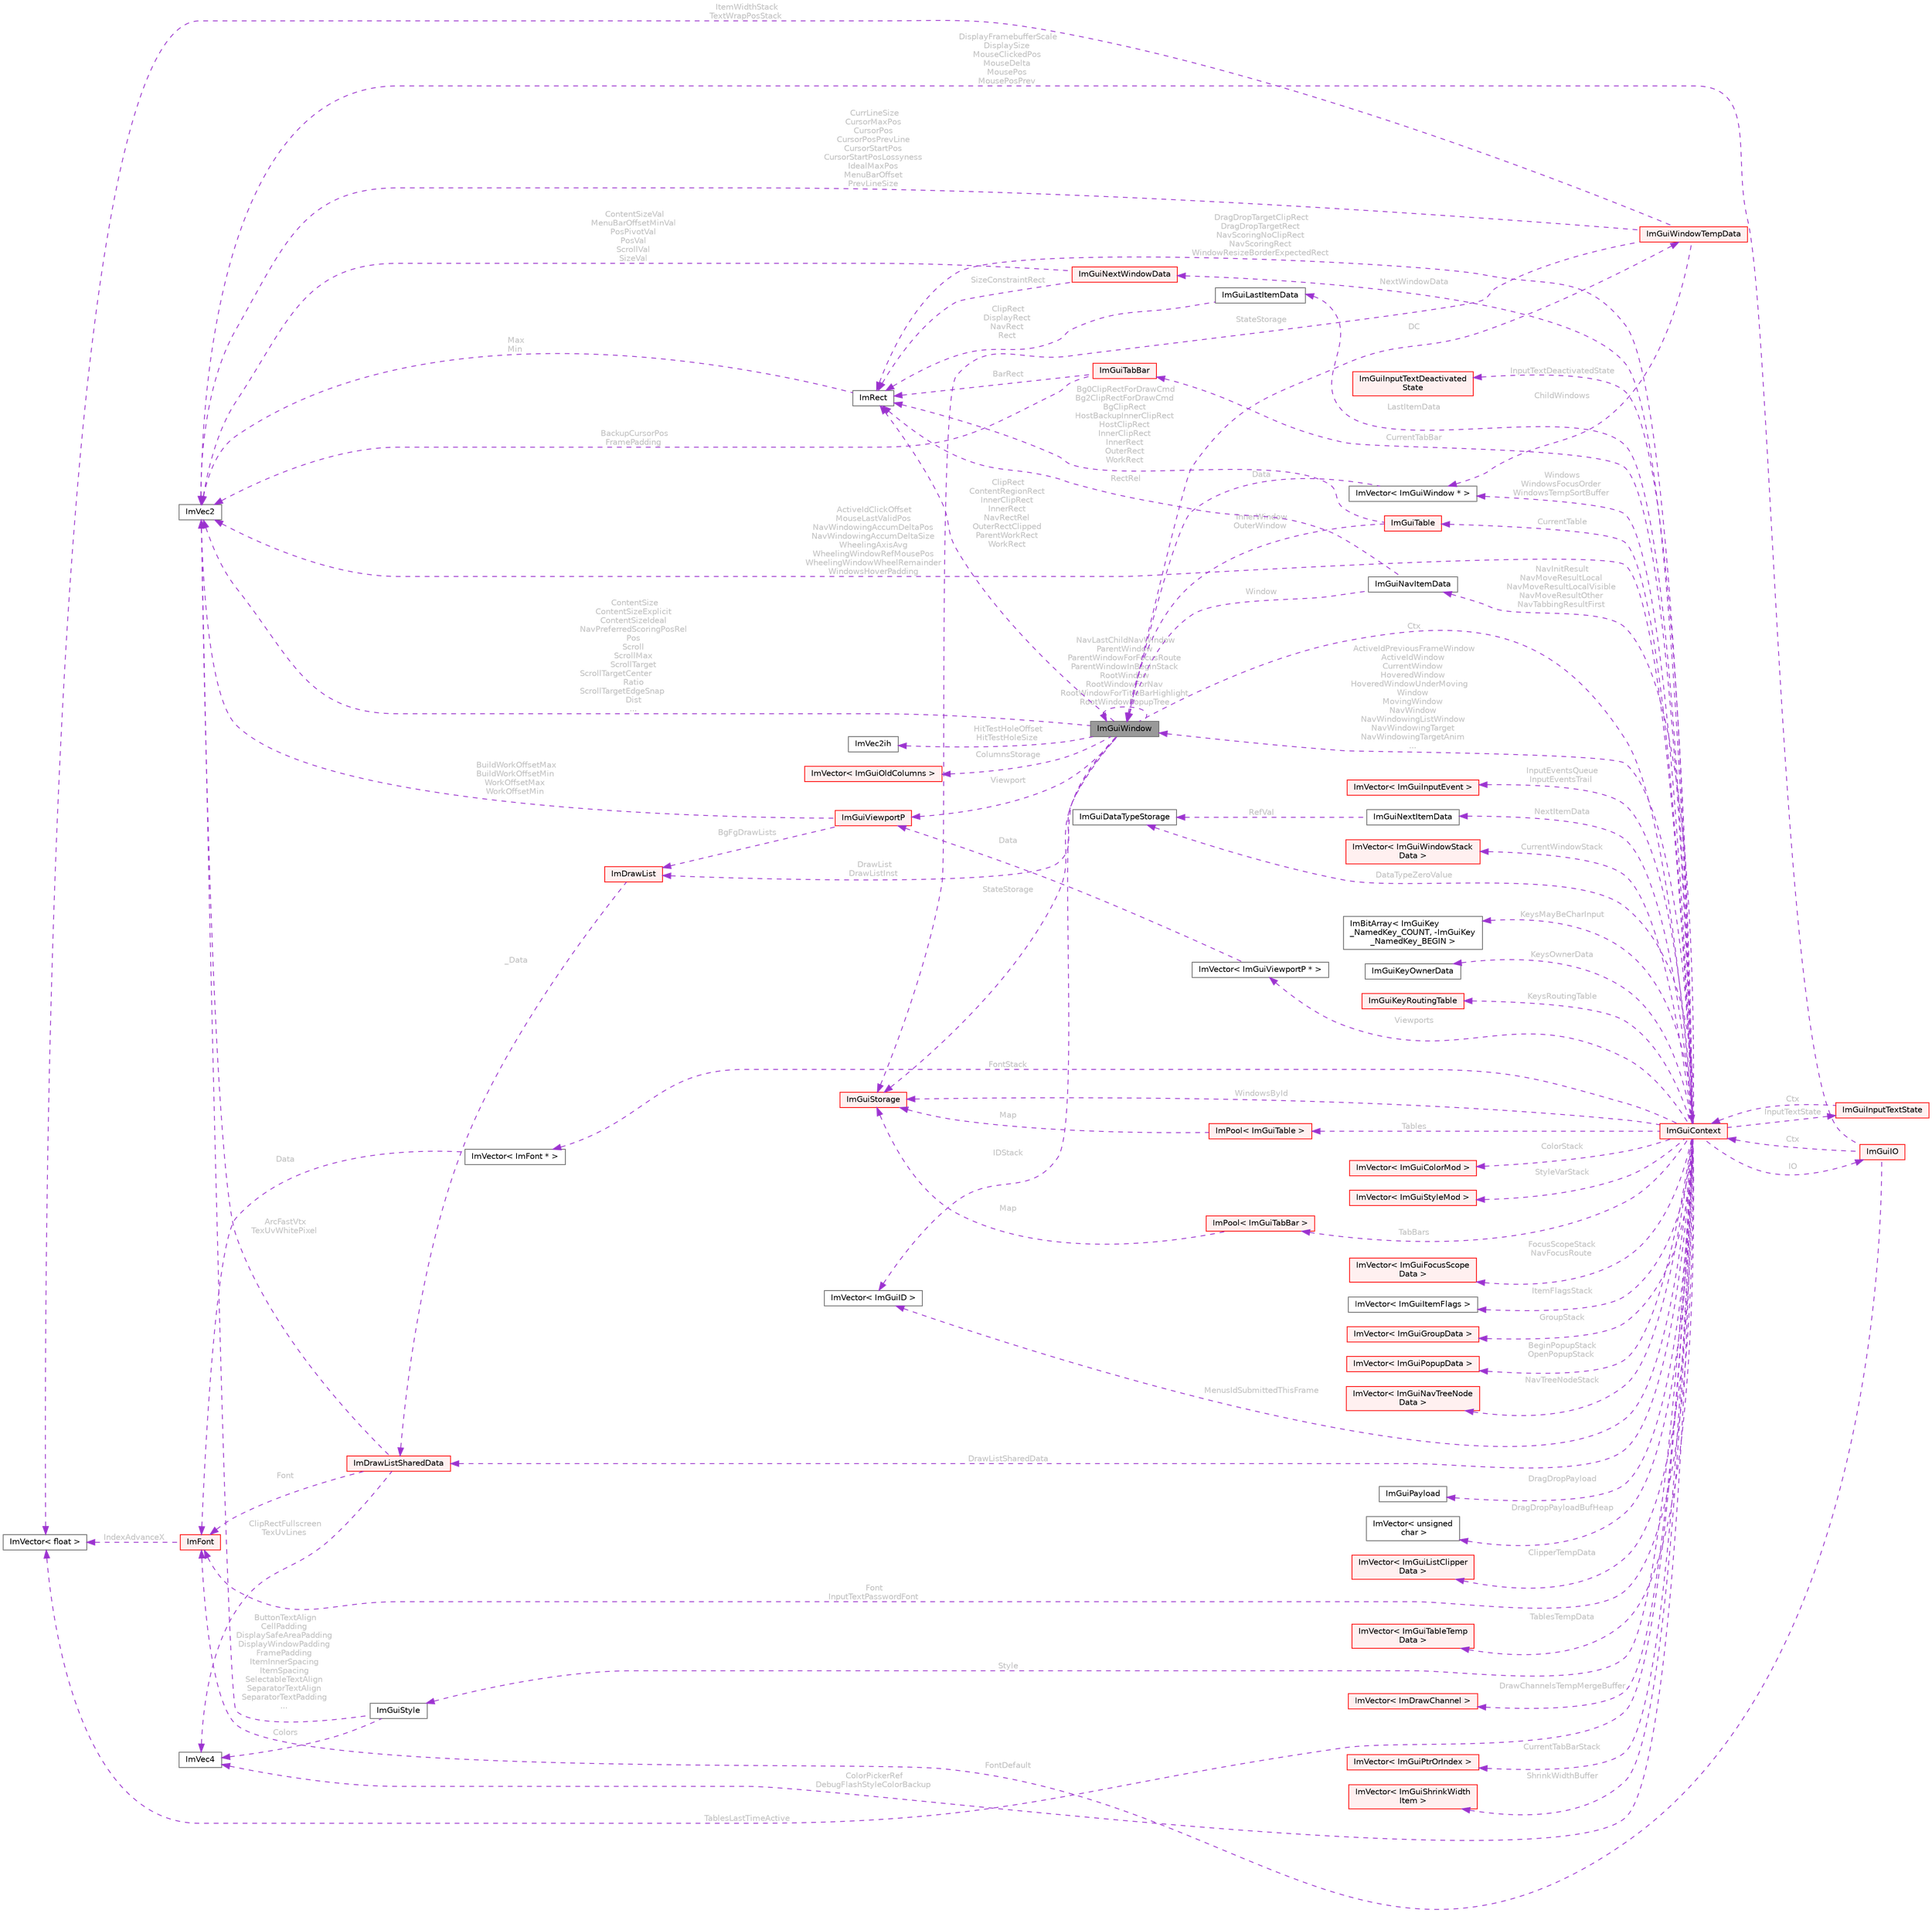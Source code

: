 digraph "ImGuiWindow"
{
 // LATEX_PDF_SIZE
  bgcolor="transparent";
  edge [fontname=Helvetica,fontsize=10,labelfontname=Helvetica,labelfontsize=10];
  node [fontname=Helvetica,fontsize=10,shape=box,height=0.2,width=0.4];
  rankdir="LR";
  Node1 [id="Node000001",label="ImGuiWindow",height=0.2,width=0.4,color="gray40", fillcolor="grey60", style="filled", fontcolor="black",tooltip=" "];
  Node2 -> Node1 [id="edge1_Node000001_Node000002",dir="back",color="darkorchid3",style="dashed",tooltip=" ",label=" Ctx",fontcolor="grey" ];
  Node2 [id="Node000002",label="ImGuiContext",height=0.2,width=0.4,color="red", fillcolor="#FFF0F0", style="filled",URL="$structImGuiContext.html",tooltip=" "];
  Node3 -> Node2 [id="edge2_Node000002_Node000003",dir="back",color="darkorchid3",style="dashed",tooltip=" ",label=" IO",fontcolor="grey" ];
  Node3 [id="Node000003",label="ImGuiIO",height=0.2,width=0.4,color="red", fillcolor="#FFF0F0", style="filled",URL="$structImGuiIO.html",tooltip=" "];
  Node4 -> Node3 [id="edge3_Node000003_Node000004",dir="back",color="darkorchid3",style="dashed",tooltip=" ",label=" DisplayFramebufferScale\nDisplaySize\nMouseClickedPos\nMouseDelta\nMousePos\nMousePosPrev",fontcolor="grey" ];
  Node4 [id="Node000004",label="ImVec2",height=0.2,width=0.4,color="gray40", fillcolor="white", style="filled",URL="$structImVec2.html",tooltip=" "];
  Node7 -> Node3 [id="edge4_Node000003_Node000007",dir="back",color="darkorchid3",style="dashed",tooltip=" ",label=" FontDefault",fontcolor="grey" ];
  Node7 [id="Node000007",label="ImFont",height=0.2,width=0.4,color="red", fillcolor="#FFF0F0", style="filled",URL="$structImFont.html",tooltip=" "];
  Node8 -> Node7 [id="edge5_Node000007_Node000008",dir="back",color="darkorchid3",style="dashed",tooltip=" ",label=" IndexAdvanceX",fontcolor="grey" ];
  Node8 [id="Node000008",label="ImVector\< float \>",height=0.2,width=0.4,color="gray40", fillcolor="white", style="filled",URL="$structImVector.html",tooltip=" "];
  Node2 -> Node3 [id="edge6_Node000003_Node000002",dir="back",color="darkorchid3",style="dashed",tooltip=" ",label=" Ctx",fontcolor="grey" ];
  Node19 -> Node2 [id="edge7_Node000002_Node000019",dir="back",color="darkorchid3",style="dashed",tooltip=" ",label=" Style",fontcolor="grey" ];
  Node19 [id="Node000019",label="ImGuiStyle",height=0.2,width=0.4,color="gray40", fillcolor="white", style="filled",URL="$structImGuiStyle.html",tooltip=" "];
  Node4 -> Node19 [id="edge8_Node000019_Node000004",dir="back",color="darkorchid3",style="dashed",tooltip=" ",label=" ButtonTextAlign\nCellPadding\nDisplaySafeAreaPadding\nDisplayWindowPadding\nFramePadding\nItemInnerSpacing\nItemSpacing\nSelectableTextAlign\nSeparatorTextAlign\nSeparatorTextPadding\n...",fontcolor="grey" ];
  Node16 -> Node19 [id="edge9_Node000019_Node000016",dir="back",color="darkorchid3",style="dashed",tooltip=" ",label=" Colors",fontcolor="grey" ];
  Node16 [id="Node000016",label="ImVec4",height=0.2,width=0.4,color="gray40", fillcolor="white", style="filled",URL="$structImVec4.html",tooltip=" "];
  Node7 -> Node2 [id="edge10_Node000002_Node000007",dir="back",color="darkorchid3",style="dashed",tooltip=" ",label=" Font\nInputTextPasswordFont",fontcolor="grey" ];
  Node20 -> Node2 [id="edge11_Node000002_Node000020",dir="back",color="darkorchid3",style="dashed",tooltip=" ",label=" DrawListSharedData",fontcolor="grey" ];
  Node20 [id="Node000020",label="ImDrawListSharedData",height=0.2,width=0.4,color="red", fillcolor="#FFF0F0", style="filled",URL="$structImDrawListSharedData.html",tooltip=" "];
  Node4 -> Node20 [id="edge12_Node000020_Node000004",dir="back",color="darkorchid3",style="dashed",tooltip=" ",label=" ArcFastVtx\nTexUvWhitePixel",fontcolor="grey" ];
  Node7 -> Node20 [id="edge13_Node000020_Node000007",dir="back",color="darkorchid3",style="dashed",tooltip=" ",label=" Font",fontcolor="grey" ];
  Node16 -> Node20 [id="edge14_Node000020_Node000016",dir="back",color="darkorchid3",style="dashed",tooltip=" ",label=" ClipRectFullscreen\nTexUvLines",fontcolor="grey" ];
  Node22 -> Node2 [id="edge15_Node000002_Node000022",dir="back",color="darkorchid3",style="dashed",tooltip=" ",label=" InputEventsQueue\nInputEventsTrail",fontcolor="grey" ];
  Node22 [id="Node000022",label="ImVector\< ImGuiInputEvent \>",height=0.2,width=0.4,color="red", fillcolor="#FFF0F0", style="filled",URL="$structImVector.html",tooltip=" "];
  Node30 -> Node2 [id="edge16_Node000002_Node000030",dir="back",color="darkorchid3",style="dashed",tooltip=" ",label=" Windows\nWindowsFocusOrder\nWindowsTempSortBuffer",fontcolor="grey" ];
  Node30 [id="Node000030",label="ImVector\< ImGuiWindow * \>",height=0.2,width=0.4,color="gray40", fillcolor="white", style="filled",URL="$structImVector.html",tooltip=" "];
  Node1 -> Node30 [id="edge17_Node000030_Node000001",dir="back",color="darkorchid3",style="dashed",tooltip=" ",label=" Data",fontcolor="grey" ];
  Node31 -> Node2 [id="edge18_Node000002_Node000031",dir="back",color="darkorchid3",style="dashed",tooltip=" ",label=" CurrentWindowStack",fontcolor="grey" ];
  Node31 [id="Node000031",label="ImVector\< ImGuiWindowStack\lData \>",height=0.2,width=0.4,color="red", fillcolor="#FFF0F0", style="filled",URL="$structImVector.html",tooltip=" "];
  Node36 -> Node2 [id="edge19_Node000002_Node000036",dir="back",color="darkorchid3",style="dashed",tooltip=" ",label=" WindowsById",fontcolor="grey" ];
  Node36 [id="Node000036",label="ImGuiStorage",height=0.2,width=0.4,color="red", fillcolor="#FFF0F0", style="filled",URL="$structImGuiStorage.html",tooltip=" "];
  Node4 -> Node2 [id="edge20_Node000002_Node000004",dir="back",color="darkorchid3",style="dashed",tooltip=" ",label=" ActiveIdClickOffset\nMouseLastValidPos\nNavWindowingAccumDeltaPos\nNavWindowingAccumDeltaSize\nWheelingAxisAvg\nWheelingWindowRefMousePos\nWheelingWindowWheelRemainder\nWindowsHoverPadding",fontcolor="grey" ];
  Node1 -> Node2 [id="edge21_Node000002_Node000001",dir="back",color="darkorchid3",style="dashed",tooltip=" ",label=" ActiveIdPreviousFrameWindow\nActiveIdWindow\nCurrentWindow\nHoveredWindow\nHoveredWindowUnderMoving\lWindow\nMovingWindow\nNavWindow\nNavWindowingListWindow\nNavWindowingTarget\nNavWindowingTargetAnim\n...",fontcolor="grey" ];
  Node39 -> Node2 [id="edge22_Node000002_Node000039",dir="back",color="darkorchid3",style="dashed",tooltip=" ",label=" KeysMayBeCharInput",fontcolor="grey" ];
  Node39 [id="Node000039",label="ImBitArray\< ImGuiKey\l_NamedKey_COUNT, -ImGuiKey\l_NamedKey_BEGIN \>",height=0.2,width=0.4,color="gray40", fillcolor="white", style="filled",URL="$structImBitArray.html",tooltip=" "];
  Node40 -> Node2 [id="edge23_Node000002_Node000040",dir="back",color="darkorchid3",style="dashed",tooltip=" ",label=" KeysOwnerData",fontcolor="grey" ];
  Node40 [id="Node000040",label="ImGuiKeyOwnerData",height=0.2,width=0.4,color="gray40", fillcolor="white", style="filled",URL="$structImGuiKeyOwnerData.html",tooltip=" "];
  Node41 -> Node2 [id="edge24_Node000002_Node000041",dir="back",color="darkorchid3",style="dashed",tooltip=" ",label=" KeysRoutingTable",fontcolor="grey" ];
  Node41 [id="Node000041",label="ImGuiKeyRoutingTable",height=0.2,width=0.4,color="red", fillcolor="#FFF0F0", style="filled",URL="$structImGuiKeyRoutingTable.html",tooltip=" "];
  Node44 -> Node2 [id="edge25_Node000002_Node000044",dir="back",color="darkorchid3",style="dashed",tooltip=" ",label=" NextItemData",fontcolor="grey" ];
  Node44 [id="Node000044",label="ImGuiNextItemData",height=0.2,width=0.4,color="gray40", fillcolor="white", style="filled",URL="$structImGuiNextItemData.html",tooltip=" "];
  Node45 -> Node44 [id="edge26_Node000044_Node000045",dir="back",color="darkorchid3",style="dashed",tooltip=" ",label=" RefVal",fontcolor="grey" ];
  Node45 [id="Node000045",label="ImGuiDataTypeStorage",height=0.2,width=0.4,color="gray40", fillcolor="white", style="filled",URL="$structImGuiDataTypeStorage.html",tooltip=" "];
  Node33 -> Node2 [id="edge27_Node000002_Node000033",dir="back",color="darkorchid3",style="dashed",tooltip=" ",label=" LastItemData",fontcolor="grey" ];
  Node33 [id="Node000033",label="ImGuiLastItemData",height=0.2,width=0.4,color="gray40", fillcolor="white", style="filled",URL="$structImGuiLastItemData.html",tooltip=" "];
  Node34 -> Node33 [id="edge28_Node000033_Node000034",dir="back",color="darkorchid3",style="dashed",tooltip=" ",label=" ClipRect\nDisplayRect\nNavRect\nRect",fontcolor="grey" ];
  Node34 [id="Node000034",label="ImRect",height=0.2,width=0.4,color="gray40", fillcolor="white", style="filled",URL="$structImRect.html",tooltip=" "];
  Node4 -> Node34 [id="edge29_Node000034_Node000004",dir="back",color="darkorchid3",style="dashed",tooltip=" ",label=" Max\nMin",fontcolor="grey" ];
  Node46 -> Node2 [id="edge30_Node000002_Node000046",dir="back",color="darkorchid3",style="dashed",tooltip=" ",label=" NextWindowData",fontcolor="grey" ];
  Node46 [id="Node000046",label="ImGuiNextWindowData",height=0.2,width=0.4,color="red", fillcolor="#FFF0F0", style="filled",URL="$structImGuiNextWindowData.html",tooltip=" "];
  Node4 -> Node46 [id="edge31_Node000046_Node000004",dir="back",color="darkorchid3",style="dashed",tooltip=" ",label=" ContentSizeVal\nMenuBarOffsetMinVal\nPosPivotVal\nPosVal\nScrollVal\nSizeVal",fontcolor="grey" ];
  Node34 -> Node46 [id="edge32_Node000046_Node000034",dir="back",color="darkorchid3",style="dashed",tooltip=" ",label=" SizeConstraintRect",fontcolor="grey" ];
  Node48 -> Node2 [id="edge33_Node000002_Node000048",dir="back",color="darkorchid3",style="dashed",tooltip=" ",label=" ColorStack",fontcolor="grey" ];
  Node48 [id="Node000048",label="ImVector\< ImGuiColorMod \>",height=0.2,width=0.4,color="red", fillcolor="#FFF0F0", style="filled",URL="$structImVector.html",tooltip=" "];
  Node50 -> Node2 [id="edge34_Node000002_Node000050",dir="back",color="darkorchid3",style="dashed",tooltip=" ",label=" StyleVarStack",fontcolor="grey" ];
  Node50 [id="Node000050",label="ImVector\< ImGuiStyleMod \>",height=0.2,width=0.4,color="red", fillcolor="#FFF0F0", style="filled",URL="$structImVector.html",tooltip=" "];
  Node6 -> Node2 [id="edge35_Node000002_Node000006",dir="back",color="darkorchid3",style="dashed",tooltip=" ",label=" FontStack",fontcolor="grey" ];
  Node6 [id="Node000006",label="ImVector\< ImFont * \>",height=0.2,width=0.4,color="gray40", fillcolor="white", style="filled",URL="$structImVector.html",tooltip=" "];
  Node7 -> Node6 [id="edge36_Node000006_Node000007",dir="back",color="darkorchid3",style="dashed",tooltip=" ",label=" Data",fontcolor="grey" ];
  Node52 -> Node2 [id="edge37_Node000002_Node000052",dir="back",color="darkorchid3",style="dashed",tooltip=" ",label=" FocusScopeStack\nNavFocusRoute",fontcolor="grey" ];
  Node52 [id="Node000052",label="ImVector\< ImGuiFocusScope\lData \>",height=0.2,width=0.4,color="red", fillcolor="#FFF0F0", style="filled",URL="$structImVector.html",tooltip=" "];
  Node54 -> Node2 [id="edge38_Node000002_Node000054",dir="back",color="darkorchid3",style="dashed",tooltip=" ",label=" ItemFlagsStack",fontcolor="grey" ];
  Node54 [id="Node000054",label="ImVector\< ImGuiItemFlags \>",height=0.2,width=0.4,color="gray40", fillcolor="white", style="filled",URL="$structImVector.html",tooltip=" "];
  Node55 -> Node2 [id="edge39_Node000002_Node000055",dir="back",color="darkorchid3",style="dashed",tooltip=" ",label=" GroupStack",fontcolor="grey" ];
  Node55 [id="Node000055",label="ImVector\< ImGuiGroupData \>",height=0.2,width=0.4,color="red", fillcolor="#FFF0F0", style="filled",URL="$structImVector.html",tooltip=" "];
  Node58 -> Node2 [id="edge40_Node000002_Node000058",dir="back",color="darkorchid3",style="dashed",tooltip=" ",label=" BeginPopupStack\nOpenPopupStack",fontcolor="grey" ];
  Node58 [id="Node000058",label="ImVector\< ImGuiPopupData \>",height=0.2,width=0.4,color="red", fillcolor="#FFF0F0", style="filled",URL="$structImVector.html",tooltip=" "];
  Node60 -> Node2 [id="edge41_Node000002_Node000060",dir="back",color="darkorchid3",style="dashed",tooltip=" ",label=" NavTreeNodeStack",fontcolor="grey" ];
  Node60 [id="Node000060",label="ImVector\< ImGuiNavTreeNode\lData \>",height=0.2,width=0.4,color="red", fillcolor="#FFF0F0", style="filled",URL="$structImVector.html",tooltip=" "];
  Node62 -> Node2 [id="edge42_Node000002_Node000062",dir="back",color="darkorchid3",style="dashed",tooltip=" ",label=" Viewports",fontcolor="grey" ];
  Node62 [id="Node000062",label="ImVector\< ImGuiViewportP * \>",height=0.2,width=0.4,color="gray40", fillcolor="white", style="filled",URL="$structImVector.html",tooltip=" "];
  Node63 -> Node62 [id="edge43_Node000062_Node000063",dir="back",color="darkorchid3",style="dashed",tooltip=" ",label=" Data",fontcolor="grey" ];
  Node63 [id="Node000063",label="ImGuiViewportP",height=0.2,width=0.4,color="red", fillcolor="#FFF0F0", style="filled",URL="$structImGuiViewportP.html",tooltip=" "];
  Node65 -> Node63 [id="edge44_Node000063_Node000065",dir="back",color="darkorchid3",style="dashed",tooltip=" ",label=" BgFgDrawLists",fontcolor="grey" ];
  Node65 [id="Node000065",label="ImDrawList",height=0.2,width=0.4,color="red", fillcolor="#FFF0F0", style="filled",URL="$structImDrawList.html",tooltip=" "];
  Node20 -> Node65 [id="edge45_Node000065_Node000020",dir="back",color="darkorchid3",style="dashed",tooltip=" ",label=" _Data",fontcolor="grey" ];
  Node4 -> Node63 [id="edge46_Node000063_Node000004",dir="back",color="darkorchid3",style="dashed",tooltip=" ",label=" BuildWorkOffsetMax\nBuildWorkOffsetMin\nWorkOffsetMax\nWorkOffsetMin",fontcolor="grey" ];
  Node80 -> Node2 [id="edge47_Node000002_Node000080",dir="back",color="darkorchid3",style="dashed",tooltip=" ",label=" NavInitResult\nNavMoveResultLocal\nNavMoveResultLocalVisible\nNavMoveResultOther\nNavTabbingResultFirst",fontcolor="grey" ];
  Node80 [id="Node000080",label="ImGuiNavItemData",height=0.2,width=0.4,color="gray40", fillcolor="white", style="filled",URL="$structImGuiNavItemData.html",tooltip=" "];
  Node1 -> Node80 [id="edge48_Node000080_Node000001",dir="back",color="darkorchid3",style="dashed",tooltip=" ",label=" Window",fontcolor="grey" ];
  Node34 -> Node80 [id="edge49_Node000080_Node000034",dir="back",color="darkorchid3",style="dashed",tooltip=" ",label=" RectRel",fontcolor="grey" ];
  Node34 -> Node2 [id="edge50_Node000002_Node000034",dir="back",color="darkorchid3",style="dashed",tooltip=" ",label=" DragDropTargetClipRect\nDragDropTargetRect\nNavScoringNoClipRect\nNavScoringRect\nWindowResizeBorderExpectedRect",fontcolor="grey" ];
  Node81 -> Node2 [id="edge51_Node000002_Node000081",dir="back",color="darkorchid3",style="dashed",tooltip=" ",label=" DragDropPayload",fontcolor="grey" ];
  Node81 [id="Node000081",label="ImGuiPayload",height=0.2,width=0.4,color="gray40", fillcolor="white", style="filled",URL="$structImGuiPayload.html",tooltip=" "];
  Node82 -> Node2 [id="edge52_Node000002_Node000082",dir="back",color="darkorchid3",style="dashed",tooltip=" ",label=" DragDropPayloadBufHeap",fontcolor="grey" ];
  Node82 [id="Node000082",label="ImVector\< unsigned\l char \>",height=0.2,width=0.4,color="gray40", fillcolor="white", style="filled",URL="$structImVector.html",tooltip=" "];
  Node83 -> Node2 [id="edge53_Node000002_Node000083",dir="back",color="darkorchid3",style="dashed",tooltip=" ",label=" ClipperTempData",fontcolor="grey" ];
  Node83 [id="Node000083",label="ImVector\< ImGuiListClipper\lData \>",height=0.2,width=0.4,color="red", fillcolor="#FFF0F0", style="filled",URL="$structImVector.html",tooltip=" "];
  Node88 -> Node2 [id="edge54_Node000002_Node000088",dir="back",color="darkorchid3",style="dashed",tooltip=" ",label=" CurrentTable",fontcolor="grey" ];
  Node88 [id="Node000088",label="ImGuiTable",height=0.2,width=0.4,color="red", fillcolor="#FFF0F0", style="filled",URL="$structImGuiTable.html",tooltip=" "];
  Node34 -> Node88 [id="edge55_Node000088_Node000034",dir="back",color="darkorchid3",style="dashed",tooltip=" ",label=" Bg0ClipRectForDrawCmd\nBg2ClipRectForDrawCmd\nBgClipRect\nHostBackupInnerClipRect\nHostClipRect\nInnerClipRect\nInnerRect\nOuterRect\nWorkRect",fontcolor="grey" ];
  Node1 -> Node88 [id="edge56_Node000088_Node000001",dir="back",color="darkorchid3",style="dashed",tooltip=" ",label=" InnerWindow\nOuterWindow",fontcolor="grey" ];
  Node104 -> Node2 [id="edge57_Node000002_Node000104",dir="back",color="darkorchid3",style="dashed",tooltip=" ",label=" TablesTempData",fontcolor="grey" ];
  Node104 [id="Node000104",label="ImVector\< ImGuiTableTemp\lData \>",height=0.2,width=0.4,color="red", fillcolor="#FFF0F0", style="filled",URL="$structImVector.html",tooltip=" "];
  Node105 -> Node2 [id="edge58_Node000002_Node000105",dir="back",color="darkorchid3",style="dashed",tooltip=" ",label=" Tables",fontcolor="grey" ];
  Node105 [id="Node000105",label="ImPool\< ImGuiTable \>",height=0.2,width=0.4,color="red", fillcolor="#FFF0F0", style="filled",URL="$structImPool.html",tooltip=" "];
  Node36 -> Node105 [id="edge59_Node000105_Node000036",dir="back",color="darkorchid3",style="dashed",tooltip=" ",label=" Map",fontcolor="grey" ];
  Node8 -> Node2 [id="edge60_Node000002_Node000008",dir="back",color="darkorchid3",style="dashed",tooltip=" ",label=" TablesLastTimeActive",fontcolor="grey" ];
  Node73 -> Node2 [id="edge61_Node000002_Node000073",dir="back",color="darkorchid3",style="dashed",tooltip=" ",label=" DrawChannelsTempMergeBuffer",fontcolor="grey" ];
  Node73 [id="Node000073",label="ImVector\< ImDrawChannel \>",height=0.2,width=0.4,color="red", fillcolor="#FFF0F0", style="filled",URL="$structImVector.html",tooltip=" "];
  Node107 -> Node2 [id="edge62_Node000002_Node000107",dir="back",color="darkorchid3",style="dashed",tooltip=" ",label=" CurrentTabBar",fontcolor="grey" ];
  Node107 [id="Node000107",label="ImGuiTabBar",height=0.2,width=0.4,color="red", fillcolor="#FFF0F0", style="filled",URL="$structImGuiTabBar.html",tooltip=" "];
  Node34 -> Node107 [id="edge63_Node000107_Node000034",dir="back",color="darkorchid3",style="dashed",tooltip=" ",label=" BarRect",fontcolor="grey" ];
  Node4 -> Node107 [id="edge64_Node000107_Node000004",dir="back",color="darkorchid3",style="dashed",tooltip=" ",label=" BackupCursorPos\nFramePadding",fontcolor="grey" ];
  Node110 -> Node2 [id="edge65_Node000002_Node000110",dir="back",color="darkorchid3",style="dashed",tooltip=" ",label=" TabBars",fontcolor="grey" ];
  Node110 [id="Node000110",label="ImPool\< ImGuiTabBar \>",height=0.2,width=0.4,color="red", fillcolor="#FFF0F0", style="filled",URL="$structImPool.html",tooltip=" "];
  Node36 -> Node110 [id="edge66_Node000110_Node000036",dir="back",color="darkorchid3",style="dashed",tooltip=" ",label=" Map",fontcolor="grey" ];
  Node112 -> Node2 [id="edge67_Node000002_Node000112",dir="back",color="darkorchid3",style="dashed",tooltip=" ",label=" CurrentTabBarStack",fontcolor="grey" ];
  Node112 [id="Node000112",label="ImVector\< ImGuiPtrOrIndex \>",height=0.2,width=0.4,color="red", fillcolor="#FFF0F0", style="filled",URL="$structImVector.html",tooltip=" "];
  Node114 -> Node2 [id="edge68_Node000002_Node000114",dir="back",color="darkorchid3",style="dashed",tooltip=" ",label=" ShrinkWidthBuffer",fontcolor="grey" ];
  Node114 [id="Node000114",label="ImVector\< ImGuiShrinkWidth\lItem \>",height=0.2,width=0.4,color="red", fillcolor="#FFF0F0", style="filled",URL="$structImVector.html",tooltip=" "];
  Node116 -> Node2 [id="edge69_Node000002_Node000116",dir="back",color="darkorchid3",style="dashed",tooltip=" ",label=" InputTextState",fontcolor="grey" ];
  Node116 [id="Node000116",label="ImGuiInputTextState",height=0.2,width=0.4,color="red", fillcolor="#FFF0F0", style="filled",URL="$structImGuiInputTextState.html",tooltip=" "];
  Node2 -> Node116 [id="edge70_Node000116_Node000002",dir="back",color="darkorchid3",style="dashed",tooltip=" ",label=" Ctx",fontcolor="grey" ];
  Node117 -> Node2 [id="edge71_Node000002_Node000117",dir="back",color="darkorchid3",style="dashed",tooltip=" ",label=" InputTextDeactivatedState",fontcolor="grey" ];
  Node117 [id="Node000117",label="ImGuiInputTextDeactivated\lState",height=0.2,width=0.4,color="red", fillcolor="#FFF0F0", style="filled",URL="$structImGuiInputTextDeactivatedState.html",tooltip=" "];
  Node45 -> Node2 [id="edge72_Node000002_Node000045",dir="back",color="darkorchid3",style="dashed",tooltip=" ",label=" DataTypeZeroValue",fontcolor="grey" ];
  Node16 -> Node2 [id="edge73_Node000002_Node000016",dir="back",color="darkorchid3",style="dashed",tooltip=" ",label=" ColorPickerRef\nDebugFlashStyleColorBackup",fontcolor="grey" ];
  Node119 -> Node2 [id="edge74_Node000002_Node000119",dir="back",color="darkorchid3",style="dashed",tooltip=" ",label=" MenusIdSubmittedThisFrame",fontcolor="grey" ];
  Node119 [id="Node000119",label="ImVector\< ImGuiID \>",height=0.2,width=0.4,color="gray40", fillcolor="white", style="filled",URL="$structImVector.html",tooltip=" "];
  Node63 -> Node1 [id="edge75_Node000001_Node000063",dir="back",color="darkorchid3",style="dashed",tooltip=" ",label=" Viewport",fontcolor="grey" ];
  Node4 -> Node1 [id="edge76_Node000001_Node000004",dir="back",color="darkorchid3",style="dashed",tooltip=" ",label=" ContentSize\nContentSizeExplicit\nContentSizeIdeal\nNavPreferredScoringPosRel\nPos\nScroll\nScrollMax\nScrollTarget\nScrollTargetCenter\lRatio\nScrollTargetEdgeSnap\lDist\n...",fontcolor="grey" ];
  Node119 -> Node1 [id="edge77_Node000001_Node000119",dir="back",color="darkorchid3",style="dashed",tooltip=" ",label=" IDStack",fontcolor="grey" ];
  Node137 -> Node1 [id="edge78_Node000001_Node000137",dir="back",color="darkorchid3",style="dashed",tooltip=" ",label=" DC",fontcolor="grey" ];
  Node137 [id="Node000137",label="ImGuiWindowTempData",height=0.2,width=0.4,color="red", fillcolor="#FFF0F0", style="filled",URL="$structImGuiWindowTempData.html",tooltip=" "];
  Node4 -> Node137 [id="edge79_Node000137_Node000004",dir="back",color="darkorchid3",style="dashed",tooltip=" ",label=" CurrLineSize\nCursorMaxPos\nCursorPos\nCursorPosPrevLine\nCursorStartPos\nCursorStartPosLossyness\nIdealMaxPos\nMenuBarOffset\nPrevLineSize",fontcolor="grey" ];
  Node30 -> Node137 [id="edge80_Node000137_Node000030",dir="back",color="darkorchid3",style="dashed",tooltip=" ",label=" ChildWindows",fontcolor="grey" ];
  Node36 -> Node137 [id="edge81_Node000137_Node000036",dir="back",color="darkorchid3",style="dashed",tooltip=" ",label=" StateStorage",fontcolor="grey" ];
  Node8 -> Node137 [id="edge82_Node000137_Node000008",dir="back",color="darkorchid3",style="dashed",tooltip=" ",label=" ItemWidthStack\nTextWrapPosStack",fontcolor="grey" ];
  Node34 -> Node1 [id="edge83_Node000001_Node000034",dir="back",color="darkorchid3",style="dashed",tooltip=" ",label=" ClipRect\nContentRegionRect\nInnerClipRect\nInnerRect\nNavRectRel\nOuterRectClipped\nParentWorkRect\nWorkRect",fontcolor="grey" ];
  Node142 -> Node1 [id="edge84_Node000001_Node000142",dir="back",color="darkorchid3",style="dashed",tooltip=" ",label=" HitTestHoleOffset\nHitTestHoleSize",fontcolor="grey" ];
  Node142 [id="Node000142",label="ImVec2ih",height=0.2,width=0.4,color="gray40", fillcolor="white", style="filled",URL="$structImVec2ih.html",tooltip=" "];
  Node36 -> Node1 [id="edge85_Node000001_Node000036",dir="back",color="darkorchid3",style="dashed",tooltip=" ",label=" StateStorage",fontcolor="grey" ];
  Node143 -> Node1 [id="edge86_Node000001_Node000143",dir="back",color="darkorchid3",style="dashed",tooltip=" ",label=" ColumnsStorage",fontcolor="grey" ];
  Node143 [id="Node000143",label="ImVector\< ImGuiOldColumns \>",height=0.2,width=0.4,color="red", fillcolor="#FFF0F0", style="filled",URL="$structImVector.html",tooltip=" "];
  Node65 -> Node1 [id="edge87_Node000001_Node000065",dir="back",color="darkorchid3",style="dashed",tooltip=" ",label=" DrawList\nDrawListInst",fontcolor="grey" ];
  Node1 -> Node1 [id="edge88_Node000001_Node000001",dir="back",color="darkorchid3",style="dashed",tooltip=" ",label=" NavLastChildNavWindow\nParentWindow\nParentWindowForFocusRoute\nParentWindowInBeginStack\nRootWindow\nRootWindowForNav\nRootWindowForTitleBarHighlight\nRootWindowPopupTree",fontcolor="grey" ];
}
